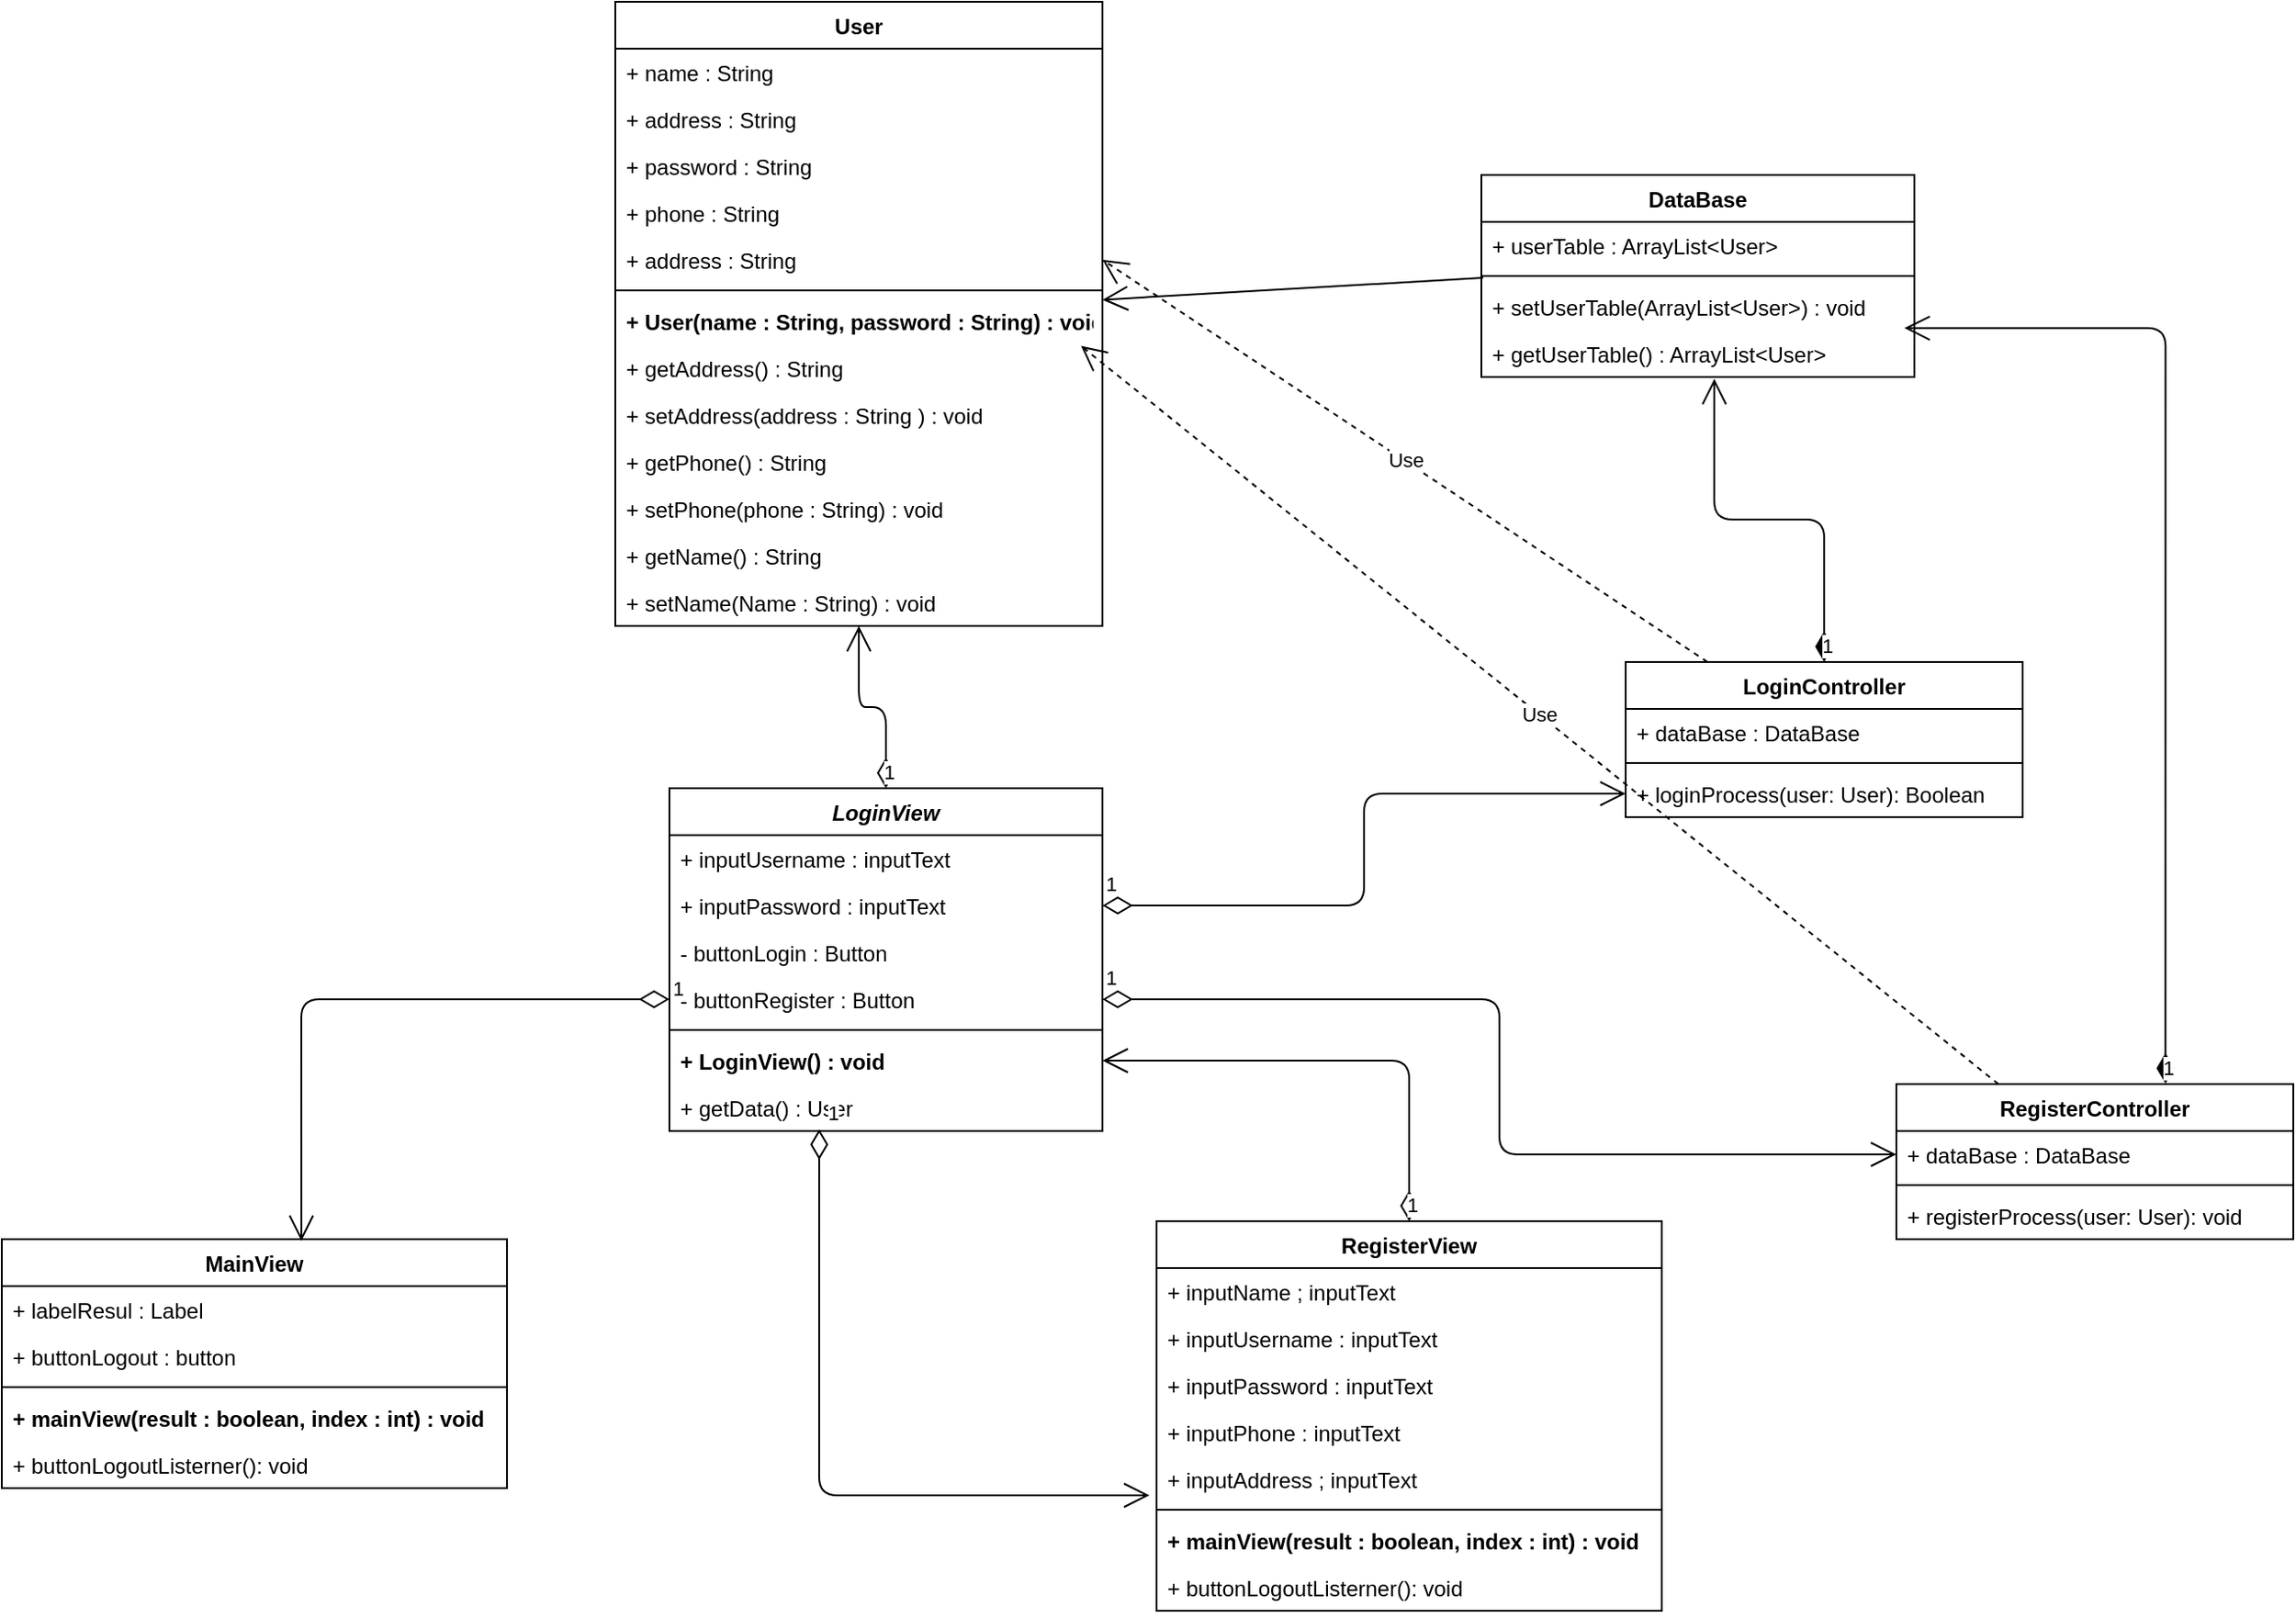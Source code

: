 <mxfile version="13.10.9" type="device"><diagram id="C5RBs43oDa-KdzZeNtuy" name="Page-1"><mxGraphModel dx="1643" dy="1852" grid="1" gridSize="10" guides="1" tooltips="1" connect="1" arrows="1" fold="1" page="1" pageScale="1" pageWidth="827" pageHeight="1169" math="0" shadow="0"><root><mxCell id="WIyWlLk6GJQsqaUBKTNV-0"/><mxCell id="WIyWlLk6GJQsqaUBKTNV-1" parent="WIyWlLk6GJQsqaUBKTNV-0"/><mxCell id="zkfFHV4jXpPFQw0GAbJ--0" value="LoginView" style="swimlane;fontStyle=3;align=center;verticalAlign=top;childLayout=stackLayout;horizontal=1;startSize=26;horizontalStack=0;resizeParent=1;resizeLast=0;collapsible=1;marginBottom=0;rounded=0;shadow=0;strokeWidth=1;" parent="WIyWlLk6GJQsqaUBKTNV-1" vertex="1"><mxGeometry x="240" y="90" width="240" height="190" as="geometry"><mxRectangle x="230" y="140" width="160" height="26" as="alternateBounds"/></mxGeometry></mxCell><mxCell id="zkfFHV4jXpPFQw0GAbJ--1" value="+ inputUsername : inputText" style="text;align=left;verticalAlign=top;spacingLeft=4;spacingRight=4;overflow=hidden;rotatable=0;points=[[0,0.5],[1,0.5]];portConstraint=eastwest;" parent="zkfFHV4jXpPFQw0GAbJ--0" vertex="1"><mxGeometry y="26" width="240" height="26" as="geometry"/></mxCell><mxCell id="0aLJipPkO0lRMqkJNdn4-0" value="+ inputPassword : inputText" style="text;align=left;verticalAlign=top;spacingLeft=4;spacingRight=4;overflow=hidden;rotatable=0;points=[[0,0.5],[1,0.5]];portConstraint=eastwest;" vertex="1" parent="zkfFHV4jXpPFQw0GAbJ--0"><mxGeometry y="52" width="240" height="26" as="geometry"/></mxCell><mxCell id="zkfFHV4jXpPFQw0GAbJ--3" value="- buttonLogin : Button" style="text;align=left;verticalAlign=top;spacingLeft=4;spacingRight=4;overflow=hidden;rotatable=0;points=[[0,0.5],[1,0.5]];portConstraint=eastwest;rounded=0;shadow=0;html=0;" parent="zkfFHV4jXpPFQw0GAbJ--0" vertex="1"><mxGeometry y="78" width="240" height="26" as="geometry"/></mxCell><mxCell id="0aLJipPkO0lRMqkJNdn4-1" value="- buttonRegister : Button" style="text;align=left;verticalAlign=top;spacingLeft=4;spacingRight=4;overflow=hidden;rotatable=0;points=[[0,0.5],[1,0.5]];portConstraint=eastwest;rounded=0;shadow=0;html=0;" vertex="1" parent="zkfFHV4jXpPFQw0GAbJ--0"><mxGeometry y="104" width="240" height="26" as="geometry"/></mxCell><mxCell id="zkfFHV4jXpPFQw0GAbJ--4" value="" style="line;html=1;strokeWidth=1;align=left;verticalAlign=middle;spacingTop=-1;spacingLeft=3;spacingRight=3;rotatable=0;labelPosition=right;points=[];portConstraint=eastwest;" parent="zkfFHV4jXpPFQw0GAbJ--0" vertex="1"><mxGeometry y="130" width="240" height="8" as="geometry"/></mxCell><mxCell id="zkfFHV4jXpPFQw0GAbJ--5" value="+ LoginView() : void" style="text;align=left;verticalAlign=top;spacingLeft=4;spacingRight=4;overflow=hidden;rotatable=0;points=[[0,0.5],[1,0.5]];portConstraint=eastwest;fontStyle=1" parent="zkfFHV4jXpPFQw0GAbJ--0" vertex="1"><mxGeometry y="138" width="240" height="26" as="geometry"/></mxCell><mxCell id="0aLJipPkO0lRMqkJNdn4-2" value="+ getData() : User" style="text;align=left;verticalAlign=top;spacingLeft=4;spacingRight=4;overflow=hidden;rotatable=0;points=[[0,0.5],[1,0.5]];portConstraint=eastwest;" vertex="1" parent="zkfFHV4jXpPFQw0GAbJ--0"><mxGeometry y="164" width="240" height="26" as="geometry"/></mxCell><mxCell id="zkfFHV4jXpPFQw0GAbJ--6" value="MainView&#xA;" style="swimlane;fontStyle=1;align=center;verticalAlign=top;childLayout=stackLayout;horizontal=1;startSize=26;horizontalStack=0;resizeParent=1;resizeLast=0;collapsible=1;marginBottom=0;rounded=0;shadow=0;strokeWidth=1;" parent="WIyWlLk6GJQsqaUBKTNV-1" vertex="1"><mxGeometry x="-130" y="340" width="280" height="138" as="geometry"><mxRectangle x="130" y="380" width="160" height="26" as="alternateBounds"/></mxGeometry></mxCell><mxCell id="zkfFHV4jXpPFQw0GAbJ--7" value="+ labelResul : Label" style="text;align=left;verticalAlign=top;spacingLeft=4;spacingRight=4;overflow=hidden;rotatable=0;points=[[0,0.5],[1,0.5]];portConstraint=eastwest;" parent="zkfFHV4jXpPFQw0GAbJ--6" vertex="1"><mxGeometry y="26" width="280" height="26" as="geometry"/></mxCell><mxCell id="zkfFHV4jXpPFQw0GAbJ--8" value="+ buttonLogout : button&#xA;" style="text;align=left;verticalAlign=top;spacingLeft=4;spacingRight=4;overflow=hidden;rotatable=0;points=[[0,0.5],[1,0.5]];portConstraint=eastwest;rounded=0;shadow=0;html=0;" parent="zkfFHV4jXpPFQw0GAbJ--6" vertex="1"><mxGeometry y="52" width="280" height="26" as="geometry"/></mxCell><mxCell id="zkfFHV4jXpPFQw0GAbJ--9" value="" style="line;html=1;strokeWidth=1;align=left;verticalAlign=middle;spacingTop=-1;spacingLeft=3;spacingRight=3;rotatable=0;labelPosition=right;points=[];portConstraint=eastwest;" parent="zkfFHV4jXpPFQw0GAbJ--6" vertex="1"><mxGeometry y="78" width="280" height="8" as="geometry"/></mxCell><mxCell id="zkfFHV4jXpPFQw0GAbJ--10" value="+ mainView(result : boolean, index : int) : void" style="text;align=left;verticalAlign=top;spacingLeft=4;spacingRight=4;overflow=hidden;rotatable=0;points=[[0,0.5],[1,0.5]];portConstraint=eastwest;fontStyle=1" parent="zkfFHV4jXpPFQw0GAbJ--6" vertex="1"><mxGeometry y="86" width="280" height="26" as="geometry"/></mxCell><mxCell id="zkfFHV4jXpPFQw0GAbJ--11" value="+ buttonLogoutListerner(): void" style="text;align=left;verticalAlign=top;spacingLeft=4;spacingRight=4;overflow=hidden;rotatable=0;points=[[0,0.5],[1,0.5]];portConstraint=eastwest;" parent="zkfFHV4jXpPFQw0GAbJ--6" vertex="1"><mxGeometry y="112" width="280" height="26" as="geometry"/></mxCell><mxCell id="0aLJipPkO0lRMqkJNdn4-3" value="1" style="endArrow=open;html=1;endSize=12;startArrow=diamondThin;startSize=14;startFill=0;edgeStyle=orthogonalEdgeStyle;align=left;verticalAlign=bottom;entryX=0.593;entryY=0.007;entryDx=0;entryDy=0;entryPerimeter=0;" edge="1" parent="WIyWlLk6GJQsqaUBKTNV-1" source="0aLJipPkO0lRMqkJNdn4-1" target="zkfFHV4jXpPFQw0GAbJ--6"><mxGeometry x="-1" y="3" relative="1" as="geometry"><mxPoint x="120" y="310" as="sourcePoint"/><mxPoint x="280" y="310" as="targetPoint"/></mxGeometry></mxCell><mxCell id="0aLJipPkO0lRMqkJNdn4-4" value="User" style="swimlane;fontStyle=1;align=center;verticalAlign=top;childLayout=stackLayout;horizontal=1;startSize=26;horizontalStack=0;resizeParent=1;resizeParentMax=0;resizeLast=0;collapsible=1;marginBottom=0;" vertex="1" parent="WIyWlLk6GJQsqaUBKTNV-1"><mxGeometry x="210" y="-346" width="270" height="346" as="geometry"/></mxCell><mxCell id="0aLJipPkO0lRMqkJNdn4-5" value="+ name : String" style="text;strokeColor=none;fillColor=none;align=left;verticalAlign=top;spacingLeft=4;spacingRight=4;overflow=hidden;rotatable=0;points=[[0,0.5],[1,0.5]];portConstraint=eastwest;" vertex="1" parent="0aLJipPkO0lRMqkJNdn4-4"><mxGeometry y="26" width="270" height="26" as="geometry"/></mxCell><mxCell id="0aLJipPkO0lRMqkJNdn4-11" value="+ address : String" style="text;strokeColor=none;fillColor=none;align=left;verticalAlign=top;spacingLeft=4;spacingRight=4;overflow=hidden;rotatable=0;points=[[0,0.5],[1,0.5]];portConstraint=eastwest;" vertex="1" parent="0aLJipPkO0lRMqkJNdn4-4"><mxGeometry y="52" width="270" height="26" as="geometry"/></mxCell><mxCell id="0aLJipPkO0lRMqkJNdn4-8" value="+ password : String" style="text;strokeColor=none;fillColor=none;align=left;verticalAlign=top;spacingLeft=4;spacingRight=4;overflow=hidden;rotatable=0;points=[[0,0.5],[1,0.5]];portConstraint=eastwest;" vertex="1" parent="0aLJipPkO0lRMqkJNdn4-4"><mxGeometry y="78" width="270" height="26" as="geometry"/></mxCell><mxCell id="0aLJipPkO0lRMqkJNdn4-9" value="+ phone : String" style="text;strokeColor=none;fillColor=none;align=left;verticalAlign=top;spacingLeft=4;spacingRight=4;overflow=hidden;rotatable=0;points=[[0,0.5],[1,0.5]];portConstraint=eastwest;" vertex="1" parent="0aLJipPkO0lRMqkJNdn4-4"><mxGeometry y="104" width="270" height="26" as="geometry"/></mxCell><mxCell id="0aLJipPkO0lRMqkJNdn4-10" value="+ address : String" style="text;strokeColor=none;fillColor=none;align=left;verticalAlign=top;spacingLeft=4;spacingRight=4;overflow=hidden;rotatable=0;points=[[0,0.5],[1,0.5]];portConstraint=eastwest;" vertex="1" parent="0aLJipPkO0lRMqkJNdn4-4"><mxGeometry y="130" width="270" height="26" as="geometry"/></mxCell><mxCell id="0aLJipPkO0lRMqkJNdn4-6" value="" style="line;strokeWidth=1;fillColor=none;align=left;verticalAlign=middle;spacingTop=-1;spacingLeft=3;spacingRight=3;rotatable=0;labelPosition=right;points=[];portConstraint=eastwest;" vertex="1" parent="0aLJipPkO0lRMqkJNdn4-4"><mxGeometry y="156" width="270" height="8" as="geometry"/></mxCell><mxCell id="0aLJipPkO0lRMqkJNdn4-7" value="+ User(name : String, password : String) : void" style="text;strokeColor=none;fillColor=none;align=left;verticalAlign=top;spacingLeft=4;spacingRight=4;overflow=hidden;rotatable=0;points=[[0,0.5],[1,0.5]];portConstraint=eastwest;fontStyle=1" vertex="1" parent="0aLJipPkO0lRMqkJNdn4-4"><mxGeometry y="164" width="270" height="26" as="geometry"/></mxCell><mxCell id="0aLJipPkO0lRMqkJNdn4-44" value="+ getAddress() : String" style="text;strokeColor=none;fillColor=none;align=left;verticalAlign=top;spacingLeft=4;spacingRight=4;overflow=hidden;rotatable=0;points=[[0,0.5],[1,0.5]];portConstraint=eastwest;fontStyle=0" vertex="1" parent="0aLJipPkO0lRMqkJNdn4-4"><mxGeometry y="190" width="270" height="26" as="geometry"/></mxCell><mxCell id="0aLJipPkO0lRMqkJNdn4-45" value="+ setAddress(address : String ) : void" style="text;strokeColor=none;fillColor=none;align=left;verticalAlign=top;spacingLeft=4;spacingRight=4;overflow=hidden;rotatable=0;points=[[0,0.5],[1,0.5]];portConstraint=eastwest;fontStyle=0" vertex="1" parent="0aLJipPkO0lRMqkJNdn4-4"><mxGeometry y="216" width="270" height="26" as="geometry"/></mxCell><mxCell id="0aLJipPkO0lRMqkJNdn4-46" value="+ getPhone() : String" style="text;strokeColor=none;fillColor=none;align=left;verticalAlign=top;spacingLeft=4;spacingRight=4;overflow=hidden;rotatable=0;points=[[0,0.5],[1,0.5]];portConstraint=eastwest;fontStyle=0" vertex="1" parent="0aLJipPkO0lRMqkJNdn4-4"><mxGeometry y="242" width="270" height="26" as="geometry"/></mxCell><mxCell id="0aLJipPkO0lRMqkJNdn4-48" value="+ setPhone(phone : String) : void" style="text;strokeColor=none;fillColor=none;align=left;verticalAlign=top;spacingLeft=4;spacingRight=4;overflow=hidden;rotatable=0;points=[[0,0.5],[1,0.5]];portConstraint=eastwest;fontStyle=0" vertex="1" parent="0aLJipPkO0lRMqkJNdn4-4"><mxGeometry y="268" width="270" height="26" as="geometry"/></mxCell><mxCell id="0aLJipPkO0lRMqkJNdn4-49" value="+ getName() : String" style="text;strokeColor=none;fillColor=none;align=left;verticalAlign=top;spacingLeft=4;spacingRight=4;overflow=hidden;rotatable=0;points=[[0,0.5],[1,0.5]];portConstraint=eastwest;fontStyle=0" vertex="1" parent="0aLJipPkO0lRMqkJNdn4-4"><mxGeometry y="294" width="270" height="26" as="geometry"/></mxCell><mxCell id="0aLJipPkO0lRMqkJNdn4-63" value="+ setName(Name : String) : void" style="text;strokeColor=none;fillColor=none;align=left;verticalAlign=top;spacingLeft=4;spacingRight=4;overflow=hidden;rotatable=0;points=[[0,0.5],[1,0.5]];portConstraint=eastwest;fontStyle=0" vertex="1" parent="0aLJipPkO0lRMqkJNdn4-4"><mxGeometry y="320" width="270" height="26" as="geometry"/></mxCell><mxCell id="0aLJipPkO0lRMqkJNdn4-13" value="LoginController" style="swimlane;fontStyle=1;align=center;verticalAlign=top;childLayout=stackLayout;horizontal=1;startSize=26;horizontalStack=0;resizeParent=1;resizeParentMax=0;resizeLast=0;collapsible=1;marginBottom=0;" vertex="1" parent="WIyWlLk6GJQsqaUBKTNV-1"><mxGeometry x="770" y="20" width="220" height="86" as="geometry"/></mxCell><mxCell id="0aLJipPkO0lRMqkJNdn4-14" value="+ dataBase : DataBase" style="text;strokeColor=none;fillColor=none;align=left;verticalAlign=top;spacingLeft=4;spacingRight=4;overflow=hidden;rotatable=0;points=[[0,0.5],[1,0.5]];portConstraint=eastwest;" vertex="1" parent="0aLJipPkO0lRMqkJNdn4-13"><mxGeometry y="26" width="220" height="26" as="geometry"/></mxCell><mxCell id="0aLJipPkO0lRMqkJNdn4-15" value="" style="line;strokeWidth=1;fillColor=none;align=left;verticalAlign=middle;spacingTop=-1;spacingLeft=3;spacingRight=3;rotatable=0;labelPosition=right;points=[];portConstraint=eastwest;" vertex="1" parent="0aLJipPkO0lRMqkJNdn4-13"><mxGeometry y="52" width="220" height="8" as="geometry"/></mxCell><mxCell id="0aLJipPkO0lRMqkJNdn4-16" value="+ loginProcess(user: User): Boolean" style="text;strokeColor=none;fillColor=none;align=left;verticalAlign=top;spacingLeft=4;spacingRight=4;overflow=hidden;rotatable=0;points=[[0,0.5],[1,0.5]];portConstraint=eastwest;" vertex="1" parent="0aLJipPkO0lRMqkJNdn4-13"><mxGeometry y="60" width="220" height="26" as="geometry"/></mxCell><mxCell id="0aLJipPkO0lRMqkJNdn4-17" value="DataBase" style="swimlane;fontStyle=1;align=center;verticalAlign=top;childLayout=stackLayout;horizontal=1;startSize=26;horizontalStack=0;resizeParent=1;resizeParentMax=0;resizeLast=0;collapsible=1;marginBottom=0;" vertex="1" parent="WIyWlLk6GJQsqaUBKTNV-1"><mxGeometry x="690" y="-250" width="240" height="112" as="geometry"/></mxCell><mxCell id="0aLJipPkO0lRMqkJNdn4-18" value="+ userTable : ArrayList&lt;User&gt;" style="text;strokeColor=none;fillColor=none;align=left;verticalAlign=top;spacingLeft=4;spacingRight=4;overflow=hidden;rotatable=0;points=[[0,0.5],[1,0.5]];portConstraint=eastwest;" vertex="1" parent="0aLJipPkO0lRMqkJNdn4-17"><mxGeometry y="26" width="240" height="26" as="geometry"/></mxCell><mxCell id="0aLJipPkO0lRMqkJNdn4-19" value="" style="line;strokeWidth=1;fillColor=none;align=left;verticalAlign=middle;spacingTop=-1;spacingLeft=3;spacingRight=3;rotatable=0;labelPosition=right;points=[];portConstraint=eastwest;" vertex="1" parent="0aLJipPkO0lRMqkJNdn4-17"><mxGeometry y="52" width="240" height="8" as="geometry"/></mxCell><mxCell id="0aLJipPkO0lRMqkJNdn4-20" value="+ setUserTable(ArrayList&lt;User&gt;) : void" style="text;strokeColor=none;fillColor=none;align=left;verticalAlign=top;spacingLeft=4;spacingRight=4;overflow=hidden;rotatable=0;points=[[0,0.5],[1,0.5]];portConstraint=eastwest;" vertex="1" parent="0aLJipPkO0lRMqkJNdn4-17"><mxGeometry y="60" width="240" height="26" as="geometry"/></mxCell><mxCell id="0aLJipPkO0lRMqkJNdn4-21" value="+ getUserTable() : ArrayList&lt;User&gt;" style="text;strokeColor=none;fillColor=none;align=left;verticalAlign=top;spacingLeft=4;spacingRight=4;overflow=hidden;rotatable=0;points=[[0,0.5],[1,0.5]];portConstraint=eastwest;" vertex="1" parent="0aLJipPkO0lRMqkJNdn4-17"><mxGeometry y="86" width="240" height="26" as="geometry"/></mxCell><mxCell id="0aLJipPkO0lRMqkJNdn4-22" value="1" style="endArrow=open;html=1;endSize=12;startArrow=diamondThin;startSize=14;startFill=1;edgeStyle=orthogonalEdgeStyle;align=left;verticalAlign=bottom;entryX=0.538;entryY=1.038;entryDx=0;entryDy=0;entryPerimeter=0;" edge="1" parent="WIyWlLk6GJQsqaUBKTNV-1" source="0aLJipPkO0lRMqkJNdn4-13" target="0aLJipPkO0lRMqkJNdn4-21"><mxGeometry x="-1" y="3" relative="1" as="geometry"><mxPoint x="560" y="-80" as="sourcePoint"/><mxPoint x="720" y="-80" as="targetPoint"/></mxGeometry></mxCell><mxCell id="0aLJipPkO0lRMqkJNdn4-23" value="Use" style="endArrow=open;endSize=12;dashed=1;html=1;entryX=1;entryY=0.5;entryDx=0;entryDy=0;" edge="1" parent="WIyWlLk6GJQsqaUBKTNV-1" source="0aLJipPkO0lRMqkJNdn4-13" target="0aLJipPkO0lRMqkJNdn4-10"><mxGeometry width="160" relative="1" as="geometry"><mxPoint x="560" y="-80" as="sourcePoint"/><mxPoint x="720" y="-80" as="targetPoint"/></mxGeometry></mxCell><mxCell id="0aLJipPkO0lRMqkJNdn4-24" value="" style="endArrow=open;endFill=1;endSize=12;html=1;exitX=0.004;exitY=1.192;exitDx=0;exitDy=0;exitPerimeter=0;" edge="1" parent="WIyWlLk6GJQsqaUBKTNV-1" source="0aLJipPkO0lRMqkJNdn4-18" target="0aLJipPkO0lRMqkJNdn4-4"><mxGeometry width="160" relative="1" as="geometry"><mxPoint x="560" y="-80" as="sourcePoint"/><mxPoint x="720" y="-80" as="targetPoint"/></mxGeometry></mxCell><mxCell id="0aLJipPkO0lRMqkJNdn4-25" value="RegisterView" style="swimlane;fontStyle=1;align=center;verticalAlign=top;childLayout=stackLayout;horizontal=1;startSize=26;horizontalStack=0;resizeParent=1;resizeLast=0;collapsible=1;marginBottom=0;rounded=0;shadow=0;strokeWidth=1;" vertex="1" parent="WIyWlLk6GJQsqaUBKTNV-1"><mxGeometry x="510" y="330" width="280" height="216" as="geometry"><mxRectangle x="130" y="380" width="160" height="26" as="alternateBounds"/></mxGeometry></mxCell><mxCell id="0aLJipPkO0lRMqkJNdn4-33" value="+ inputName ; inputText" style="text;align=left;verticalAlign=top;spacingLeft=4;spacingRight=4;overflow=hidden;rotatable=0;points=[[0,0.5],[1,0.5]];portConstraint=eastwest;rounded=0;shadow=0;html=0;" vertex="1" parent="0aLJipPkO0lRMqkJNdn4-25"><mxGeometry y="26" width="280" height="26" as="geometry"/></mxCell><mxCell id="0aLJipPkO0lRMqkJNdn4-26" value="+ inputUsername : inputText" style="text;align=left;verticalAlign=top;spacingLeft=4;spacingRight=4;overflow=hidden;rotatable=0;points=[[0,0.5],[1,0.5]];portConstraint=eastwest;" vertex="1" parent="0aLJipPkO0lRMqkJNdn4-25"><mxGeometry y="52" width="280" height="26" as="geometry"/></mxCell><mxCell id="0aLJipPkO0lRMqkJNdn4-27" value="+ inputPassword : inputText" style="text;align=left;verticalAlign=top;spacingLeft=4;spacingRight=4;overflow=hidden;rotatable=0;points=[[0,0.5],[1,0.5]];portConstraint=eastwest;rounded=0;shadow=0;html=0;" vertex="1" parent="0aLJipPkO0lRMqkJNdn4-25"><mxGeometry y="78" width="280" height="26" as="geometry"/></mxCell><mxCell id="0aLJipPkO0lRMqkJNdn4-31" value="+ inputPhone : inputText" style="text;align=left;verticalAlign=top;spacingLeft=4;spacingRight=4;overflow=hidden;rotatable=0;points=[[0,0.5],[1,0.5]];portConstraint=eastwest;rounded=0;shadow=0;html=0;" vertex="1" parent="0aLJipPkO0lRMqkJNdn4-25"><mxGeometry y="104" width="280" height="26" as="geometry"/></mxCell><mxCell id="0aLJipPkO0lRMqkJNdn4-32" value="+ inputAddress ; inputText" style="text;align=left;verticalAlign=top;spacingLeft=4;spacingRight=4;overflow=hidden;rotatable=0;points=[[0,0.5],[1,0.5]];portConstraint=eastwest;rounded=0;shadow=0;html=0;" vertex="1" parent="0aLJipPkO0lRMqkJNdn4-25"><mxGeometry y="130" width="280" height="26" as="geometry"/></mxCell><mxCell id="0aLJipPkO0lRMqkJNdn4-28" value="" style="line;html=1;strokeWidth=1;align=left;verticalAlign=middle;spacingTop=-1;spacingLeft=3;spacingRight=3;rotatable=0;labelPosition=right;points=[];portConstraint=eastwest;" vertex="1" parent="0aLJipPkO0lRMqkJNdn4-25"><mxGeometry y="156" width="280" height="8" as="geometry"/></mxCell><mxCell id="0aLJipPkO0lRMqkJNdn4-29" value="+ mainView(result : boolean, index : int) : void" style="text;align=left;verticalAlign=top;spacingLeft=4;spacingRight=4;overflow=hidden;rotatable=0;points=[[0,0.5],[1,0.5]];portConstraint=eastwest;fontStyle=1" vertex="1" parent="0aLJipPkO0lRMqkJNdn4-25"><mxGeometry y="164" width="280" height="26" as="geometry"/></mxCell><mxCell id="0aLJipPkO0lRMqkJNdn4-30" value="+ buttonLogoutListerner(): void" style="text;align=left;verticalAlign=top;spacingLeft=4;spacingRight=4;overflow=hidden;rotatable=0;points=[[0,0.5],[1,0.5]];portConstraint=eastwest;" vertex="1" parent="0aLJipPkO0lRMqkJNdn4-25"><mxGeometry y="190" width="280" height="26" as="geometry"/></mxCell><mxCell id="0aLJipPkO0lRMqkJNdn4-34" value="1" style="endArrow=open;html=1;endSize=12;startArrow=diamondThin;startSize=14;startFill=0;edgeStyle=orthogonalEdgeStyle;align=left;verticalAlign=bottom;exitX=0.346;exitY=0.962;exitDx=0;exitDy=0;exitPerimeter=0;entryX=-0.014;entryY=0.846;entryDx=0;entryDy=0;entryPerimeter=0;" edge="1" parent="WIyWlLk6GJQsqaUBKTNV-1" source="0aLJipPkO0lRMqkJNdn4-2" target="0aLJipPkO0lRMqkJNdn4-32"><mxGeometry x="-1" y="3" relative="1" as="geometry"><mxPoint x="380" y="370" as="sourcePoint"/><mxPoint x="540" y="370" as="targetPoint"/></mxGeometry></mxCell><mxCell id="0aLJipPkO0lRMqkJNdn4-35" value="1" style="endArrow=open;html=1;endSize=12;startArrow=diamondThin;startSize=14;startFill=0;edgeStyle=orthogonalEdgeStyle;align=left;verticalAlign=bottom;entryX=1;entryY=0.5;entryDx=0;entryDy=0;" edge="1" parent="WIyWlLk6GJQsqaUBKTNV-1" source="0aLJipPkO0lRMqkJNdn4-25" target="zkfFHV4jXpPFQw0GAbJ--5"><mxGeometry x="-1" y="3" relative="1" as="geometry"><mxPoint x="380" y="370" as="sourcePoint"/><mxPoint x="540" y="370" as="targetPoint"/></mxGeometry></mxCell><mxCell id="0aLJipPkO0lRMqkJNdn4-36" value="RegisterController" style="swimlane;fontStyle=1;align=center;verticalAlign=top;childLayout=stackLayout;horizontal=1;startSize=26;horizontalStack=0;resizeParent=1;resizeParentMax=0;resizeLast=0;collapsible=1;marginBottom=0;" vertex="1" parent="WIyWlLk6GJQsqaUBKTNV-1"><mxGeometry x="920" y="254" width="220" height="86" as="geometry"/></mxCell><mxCell id="0aLJipPkO0lRMqkJNdn4-37" value="+ dataBase : DataBase" style="text;strokeColor=none;fillColor=none;align=left;verticalAlign=top;spacingLeft=4;spacingRight=4;overflow=hidden;rotatable=0;points=[[0,0.5],[1,0.5]];portConstraint=eastwest;" vertex="1" parent="0aLJipPkO0lRMqkJNdn4-36"><mxGeometry y="26" width="220" height="26" as="geometry"/></mxCell><mxCell id="0aLJipPkO0lRMqkJNdn4-38" value="" style="line;strokeWidth=1;fillColor=none;align=left;verticalAlign=middle;spacingTop=-1;spacingLeft=3;spacingRight=3;rotatable=0;labelPosition=right;points=[];portConstraint=eastwest;" vertex="1" parent="0aLJipPkO0lRMqkJNdn4-36"><mxGeometry y="52" width="220" height="8" as="geometry"/></mxCell><mxCell id="0aLJipPkO0lRMqkJNdn4-39" value="+ registerProcess(user: User): void" style="text;strokeColor=none;fillColor=none;align=left;verticalAlign=top;spacingLeft=4;spacingRight=4;overflow=hidden;rotatable=0;points=[[0,0.5],[1,0.5]];portConstraint=eastwest;" vertex="1" parent="0aLJipPkO0lRMqkJNdn4-36"><mxGeometry y="60" width="220" height="26" as="geometry"/></mxCell><mxCell id="0aLJipPkO0lRMqkJNdn4-40" value="1" style="endArrow=open;html=1;endSize=12;startArrow=diamondThin;startSize=14;startFill=0;edgeStyle=orthogonalEdgeStyle;align=left;verticalAlign=bottom;" edge="1" parent="WIyWlLk6GJQsqaUBKTNV-1" source="0aLJipPkO0lRMqkJNdn4-0" target="0aLJipPkO0lRMqkJNdn4-16"><mxGeometry x="-1" y="3" relative="1" as="geometry"><mxPoint x="490" y="270" as="sourcePoint"/><mxPoint x="650" y="270" as="targetPoint"/></mxGeometry></mxCell><mxCell id="0aLJipPkO0lRMqkJNdn4-41" value="1" style="endArrow=open;html=1;endSize=12;startArrow=diamondThin;startSize=14;startFill=0;edgeStyle=orthogonalEdgeStyle;align=left;verticalAlign=bottom;entryX=0;entryY=0.5;entryDx=0;entryDy=0;" edge="1" parent="WIyWlLk6GJQsqaUBKTNV-1" source="0aLJipPkO0lRMqkJNdn4-1" target="0aLJipPkO0lRMqkJNdn4-37"><mxGeometry x="-1" y="3" relative="1" as="geometry"><mxPoint x="560" y="270" as="sourcePoint"/><mxPoint x="720" y="270" as="targetPoint"/></mxGeometry></mxCell><mxCell id="0aLJipPkO0lRMqkJNdn4-42" value="Use" style="endArrow=open;endSize=12;dashed=1;html=1;entryX=0.956;entryY=1.029;entryDx=0;entryDy=0;entryPerimeter=0;" edge="1" parent="WIyWlLk6GJQsqaUBKTNV-1" source="0aLJipPkO0lRMqkJNdn4-36" target="0aLJipPkO0lRMqkJNdn4-7"><mxGeometry width="160" relative="1" as="geometry"><mxPoint x="770" y="170" as="sourcePoint"/><mxPoint x="930" y="170" as="targetPoint"/></mxGeometry></mxCell><mxCell id="0aLJipPkO0lRMqkJNdn4-43" value="1" style="endArrow=open;html=1;endSize=12;startArrow=diamondThin;startSize=14;startFill=1;edgeStyle=orthogonalEdgeStyle;align=left;verticalAlign=bottom;exitX=0.678;exitY=-0.003;exitDx=0;exitDy=0;exitPerimeter=0;entryX=0.977;entryY=-0.043;entryDx=0;entryDy=0;entryPerimeter=0;" edge="1" parent="WIyWlLk6GJQsqaUBKTNV-1" source="0aLJipPkO0lRMqkJNdn4-36" target="0aLJipPkO0lRMqkJNdn4-21"><mxGeometry x="-1" y="3" relative="1" as="geometry"><mxPoint x="810" y="60" as="sourcePoint"/><mxPoint x="970" y="60" as="targetPoint"/></mxGeometry></mxCell><mxCell id="0aLJipPkO0lRMqkJNdn4-47" value="1" style="endArrow=open;html=1;endSize=12;startArrow=diamondThin;startSize=14;startFill=0;edgeStyle=orthogonalEdgeStyle;align=left;verticalAlign=bottom;exitX=0.5;exitY=0;exitDx=0;exitDy=0;" edge="1" parent="WIyWlLk6GJQsqaUBKTNV-1" source="zkfFHV4jXpPFQw0GAbJ--0" target="0aLJipPkO0lRMqkJNdn4-4"><mxGeometry x="-1" y="3" relative="1" as="geometry"><mxPoint x="420" y="-40" as="sourcePoint"/><mxPoint x="580" y="-40" as="targetPoint"/></mxGeometry></mxCell></root></mxGraphModel></diagram></mxfile>